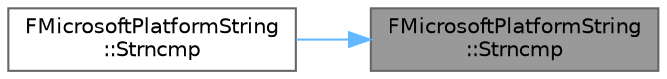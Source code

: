 digraph "FMicrosoftPlatformString::Strncmp"
{
 // INTERACTIVE_SVG=YES
 // LATEX_PDF_SIZE
  bgcolor="transparent";
  edge [fontname=Helvetica,fontsize=10,labelfontname=Helvetica,labelfontsize=10];
  node [fontname=Helvetica,fontsize=10,shape=box,height=0.2,width=0.4];
  rankdir="RL";
  Node1 [id="Node000001",label="FMicrosoftPlatformString\l::Strncmp",height=0.2,width=0.4,color="gray40", fillcolor="grey60", style="filled", fontcolor="black",tooltip=" "];
  Node1 -> Node2 [id="edge1_Node000001_Node000002",dir="back",color="steelblue1",style="solid",tooltip=" "];
  Node2 [id="Node000002",label="FMicrosoftPlatformString\l::Strncmp",height=0.2,width=0.4,color="grey40", fillcolor="white", style="filled",URL="$d8/d56/structFMicrosoftPlatformString.html#ae560f06621b3a8da8171c1515c045b45",tooltip=" "];
}
